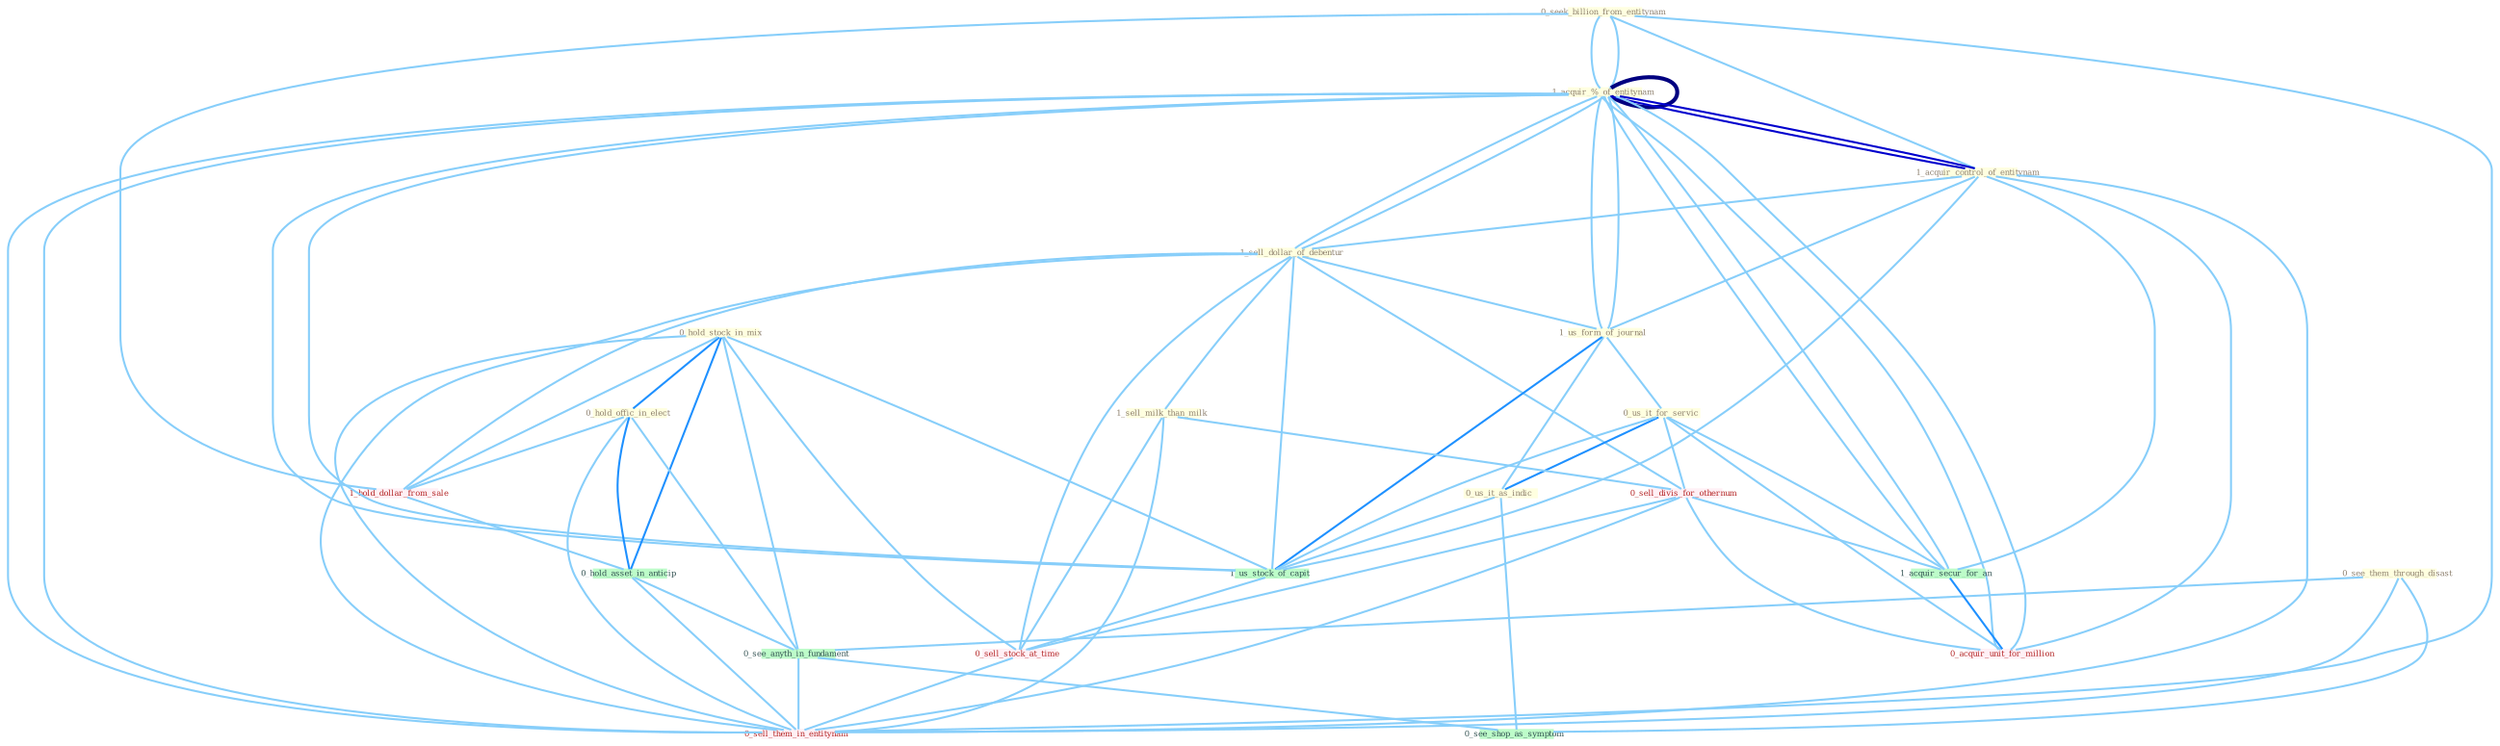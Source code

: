 Graph G{ 
    node
    [shape=polygon,style=filled,width=.5,height=.06,color="#BDFCC9",fixedsize=true,fontsize=4,
    fontcolor="#2f4f4f"];
    {node
    [color="#ffffe0", fontcolor="#8b7d6b"] "0_seek_billion_from_entitynam " "1_acquir_%_of_entitynam " "1_acquir_control_of_entitynam " "1_sell_dollar_of_debentur " "1_us_form_of_journal " "1_acquir_%_of_entitynam " "0_see_them_through_disast " "0_hold_stock_in_mix " "0_us_it_for_servic " "0_hold_offic_in_elect " "0_us_it_as_indic " "1_sell_milk_than_milk "}
{node [color="#fff0f5", fontcolor="#b22222"] "0_sell_divis_for_othernum " "1_hold_dollar_from_sale " "0_sell_stock_at_time " "0_acquir_unit_for_million " "0_sell_them_in_entitynam "}
edge [color="#B0E2FF"];

	"0_seek_billion_from_entitynam " -- "1_acquir_%_of_entitynam " [w="1", color="#87cefa" ];
	"0_seek_billion_from_entitynam " -- "1_acquir_control_of_entitynam " [w="1", color="#87cefa" ];
	"0_seek_billion_from_entitynam " -- "1_acquir_%_of_entitynam " [w="1", color="#87cefa" ];
	"0_seek_billion_from_entitynam " -- "1_hold_dollar_from_sale " [w="1", color="#87cefa" ];
	"0_seek_billion_from_entitynam " -- "0_sell_them_in_entitynam " [w="1", color="#87cefa" ];
	"1_acquir_%_of_entitynam " -- "1_acquir_control_of_entitynam " [w="3", color="#0000cd" , len=0.6];
	"1_acquir_%_of_entitynam " -- "1_sell_dollar_of_debentur " [w="1", color="#87cefa" ];
	"1_acquir_%_of_entitynam " -- "1_us_form_of_journal " [w="1", color="#87cefa" ];
	"1_acquir_%_of_entitynam " -- "1_acquir_%_of_entitynam " [w="4", style=bold, color="#000080", len=0.4];
	"1_acquir_%_of_entitynam " -- "1_acquir_secur_for_an " [w="1", color="#87cefa" ];
	"1_acquir_%_of_entitynam " -- "1_us_stock_of_capit " [w="1", color="#87cefa" ];
	"1_acquir_%_of_entitynam " -- "0_acquir_unit_for_million " [w="1", color="#87cefa" ];
	"1_acquir_%_of_entitynam " -- "0_sell_them_in_entitynam " [w="1", color="#87cefa" ];
	"1_acquir_control_of_entitynam " -- "1_sell_dollar_of_debentur " [w="1", color="#87cefa" ];
	"1_acquir_control_of_entitynam " -- "1_us_form_of_journal " [w="1", color="#87cefa" ];
	"1_acquir_control_of_entitynam " -- "1_acquir_%_of_entitynam " [w="3", color="#0000cd" , len=0.6];
	"1_acquir_control_of_entitynam " -- "1_acquir_secur_for_an " [w="1", color="#87cefa" ];
	"1_acquir_control_of_entitynam " -- "1_us_stock_of_capit " [w="1", color="#87cefa" ];
	"1_acquir_control_of_entitynam " -- "0_acquir_unit_for_million " [w="1", color="#87cefa" ];
	"1_acquir_control_of_entitynam " -- "0_sell_them_in_entitynam " [w="1", color="#87cefa" ];
	"1_sell_dollar_of_debentur " -- "1_us_form_of_journal " [w="1", color="#87cefa" ];
	"1_sell_dollar_of_debentur " -- "1_acquir_%_of_entitynam " [w="1", color="#87cefa" ];
	"1_sell_dollar_of_debentur " -- "1_sell_milk_than_milk " [w="1", color="#87cefa" ];
	"1_sell_dollar_of_debentur " -- "0_sell_divis_for_othernum " [w="1", color="#87cefa" ];
	"1_sell_dollar_of_debentur " -- "1_us_stock_of_capit " [w="1", color="#87cefa" ];
	"1_sell_dollar_of_debentur " -- "1_hold_dollar_from_sale " [w="1", color="#87cefa" ];
	"1_sell_dollar_of_debentur " -- "0_sell_stock_at_time " [w="1", color="#87cefa" ];
	"1_sell_dollar_of_debentur " -- "0_sell_them_in_entitynam " [w="1", color="#87cefa" ];
	"1_us_form_of_journal " -- "1_acquir_%_of_entitynam " [w="1", color="#87cefa" ];
	"1_us_form_of_journal " -- "0_us_it_for_servic " [w="1", color="#87cefa" ];
	"1_us_form_of_journal " -- "0_us_it_as_indic " [w="1", color="#87cefa" ];
	"1_us_form_of_journal " -- "1_us_stock_of_capit " [w="2", color="#1e90ff" , len=0.8];
	"1_acquir_%_of_entitynam " -- "1_acquir_secur_for_an " [w="1", color="#87cefa" ];
	"1_acquir_%_of_entitynam " -- "1_us_stock_of_capit " [w="1", color="#87cefa" ];
	"1_acquir_%_of_entitynam " -- "0_acquir_unit_for_million " [w="1", color="#87cefa" ];
	"1_acquir_%_of_entitynam " -- "0_sell_them_in_entitynam " [w="1", color="#87cefa" ];
	"0_see_them_through_disast " -- "0_see_anyth_in_fundament " [w="1", color="#87cefa" ];
	"0_see_them_through_disast " -- "0_see_shop_as_symptom " [w="1", color="#87cefa" ];
	"0_see_them_through_disast " -- "0_sell_them_in_entitynam " [w="1", color="#87cefa" ];
	"0_hold_stock_in_mix " -- "0_hold_offic_in_elect " [w="2", color="#1e90ff" , len=0.8];
	"0_hold_stock_in_mix " -- "1_us_stock_of_capit " [w="1", color="#87cefa" ];
	"0_hold_stock_in_mix " -- "1_hold_dollar_from_sale " [w="1", color="#87cefa" ];
	"0_hold_stock_in_mix " -- "0_hold_asset_in_anticip " [w="2", color="#1e90ff" , len=0.8];
	"0_hold_stock_in_mix " -- "0_sell_stock_at_time " [w="1", color="#87cefa" ];
	"0_hold_stock_in_mix " -- "0_see_anyth_in_fundament " [w="1", color="#87cefa" ];
	"0_hold_stock_in_mix " -- "0_sell_them_in_entitynam " [w="1", color="#87cefa" ];
	"0_us_it_for_servic " -- "0_us_it_as_indic " [w="2", color="#1e90ff" , len=0.8];
	"0_us_it_for_servic " -- "0_sell_divis_for_othernum " [w="1", color="#87cefa" ];
	"0_us_it_for_servic " -- "1_acquir_secur_for_an " [w="1", color="#87cefa" ];
	"0_us_it_for_servic " -- "1_us_stock_of_capit " [w="1", color="#87cefa" ];
	"0_us_it_for_servic " -- "0_acquir_unit_for_million " [w="1", color="#87cefa" ];
	"0_hold_offic_in_elect " -- "1_hold_dollar_from_sale " [w="1", color="#87cefa" ];
	"0_hold_offic_in_elect " -- "0_hold_asset_in_anticip " [w="2", color="#1e90ff" , len=0.8];
	"0_hold_offic_in_elect " -- "0_see_anyth_in_fundament " [w="1", color="#87cefa" ];
	"0_hold_offic_in_elect " -- "0_sell_them_in_entitynam " [w="1", color="#87cefa" ];
	"0_us_it_as_indic " -- "1_us_stock_of_capit " [w="1", color="#87cefa" ];
	"0_us_it_as_indic " -- "0_see_shop_as_symptom " [w="1", color="#87cefa" ];
	"1_sell_milk_than_milk " -- "0_sell_divis_for_othernum " [w="1", color="#87cefa" ];
	"1_sell_milk_than_milk " -- "0_sell_stock_at_time " [w="1", color="#87cefa" ];
	"1_sell_milk_than_milk " -- "0_sell_them_in_entitynam " [w="1", color="#87cefa" ];
	"0_sell_divis_for_othernum " -- "1_acquir_secur_for_an " [w="1", color="#87cefa" ];
	"0_sell_divis_for_othernum " -- "0_sell_stock_at_time " [w="1", color="#87cefa" ];
	"0_sell_divis_for_othernum " -- "0_acquir_unit_for_million " [w="1", color="#87cefa" ];
	"0_sell_divis_for_othernum " -- "0_sell_them_in_entitynam " [w="1", color="#87cefa" ];
	"1_acquir_secur_for_an " -- "0_acquir_unit_for_million " [w="2", color="#1e90ff" , len=0.8];
	"1_us_stock_of_capit " -- "0_sell_stock_at_time " [w="1", color="#87cefa" ];
	"1_hold_dollar_from_sale " -- "0_hold_asset_in_anticip " [w="1", color="#87cefa" ];
	"0_hold_asset_in_anticip " -- "0_see_anyth_in_fundament " [w="1", color="#87cefa" ];
	"0_hold_asset_in_anticip " -- "0_sell_them_in_entitynam " [w="1", color="#87cefa" ];
	"0_sell_stock_at_time " -- "0_sell_them_in_entitynam " [w="1", color="#87cefa" ];
	"0_see_anyth_in_fundament " -- "0_see_shop_as_symptom " [w="1", color="#87cefa" ];
	"0_see_anyth_in_fundament " -- "0_sell_them_in_entitynam " [w="1", color="#87cefa" ];
}